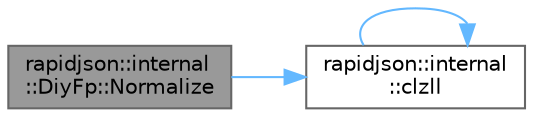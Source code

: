 digraph "rapidjson::internal::DiyFp::Normalize"
{
 // LATEX_PDF_SIZE
  bgcolor="transparent";
  edge [fontname=Helvetica,fontsize=10,labelfontname=Helvetica,labelfontsize=10];
  node [fontname=Helvetica,fontsize=10,shape=box,height=0.2,width=0.4];
  rankdir="LR";
  Node1 [id="Node000001",label="rapidjson::internal\l::DiyFp::Normalize",height=0.2,width=0.4,color="gray40", fillcolor="grey60", style="filled", fontcolor="black",tooltip=" "];
  Node1 -> Node2 [id="edge1_Node000001_Node000002",color="steelblue1",style="solid",tooltip=" "];
  Node2 [id="Node000002",label="rapidjson::internal\l::clzll",height=0.2,width=0.4,color="grey40", fillcolor="white", style="filled",URL="$namespacerapidjson_1_1internal.html#a38324bed779bdf6a285676fc7d4f73b0",tooltip=" "];
  Node2 -> Node2 [id="edge2_Node000002_Node000002",color="steelblue1",style="solid",tooltip=" "];
}
